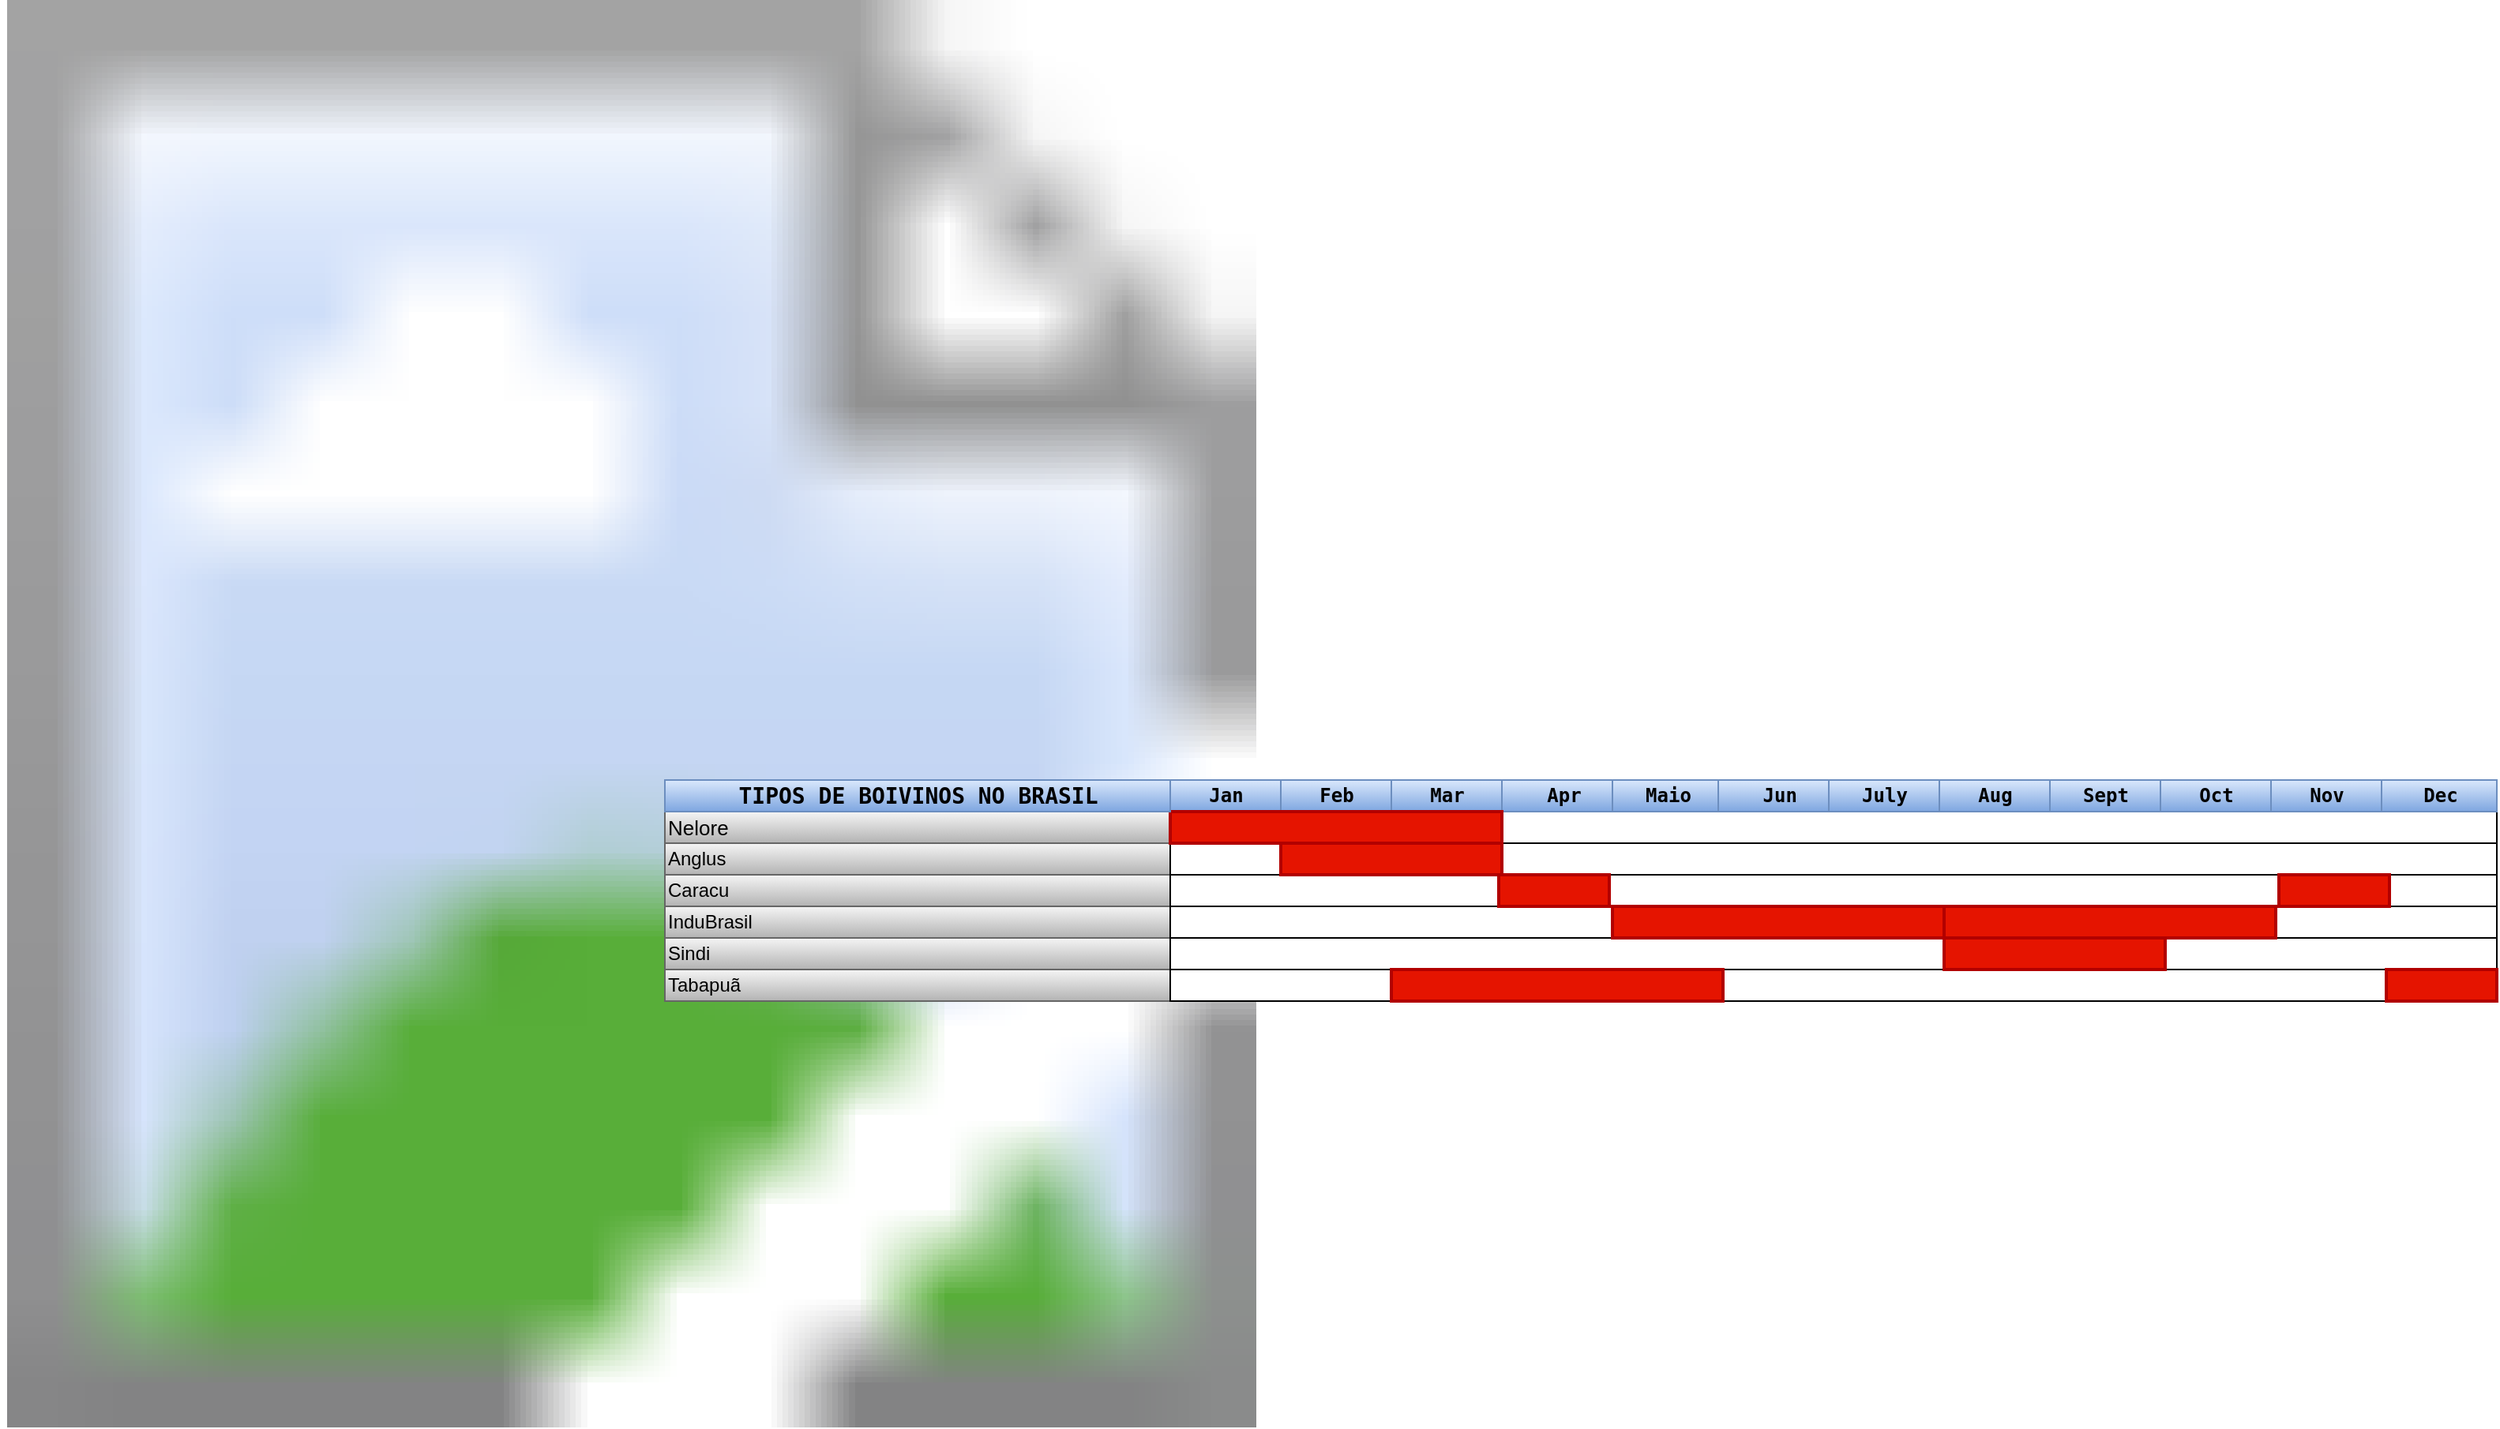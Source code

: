 <mxfile version="16.6.4" type="github">
  <diagram name="Page-1" id="fc2ac565-0d4e-3f0d-88b0-a54af1634ed7">
    <mxGraphModel dx="965" dy="512" grid="0" gridSize="10" guides="1" tooltips="1" connect="0" arrows="1" fold="1" page="0" pageScale="1.5" pageWidth="1169" pageHeight="827" backgroundImage="{&quot;src&quot;:&quot;https://cdn-0.imagensemoldes.com.br/wp-content/uploads/2020/11/Grafico-Boi-PNG.png&quot;,&quot;width&quot;:&quot;800&quot;,&quot;height&quot;:&quot;904&quot;,&quot;x&quot;:0,&quot;y&quot;:0}" math="0" shadow="0">
      <root>
        <mxCell id="0" style=";html=1;" />
        <mxCell id="1" style=";html=1;" parent="0" />
        <mxCell id="75" value="&lt;span style=&quot;font-size: 13px&quot;&gt;Nelore&lt;/span&gt;" style="align=left;html=1;rounded=0;fillColor=#f5f5f5;gradientColor=#b3b3b3;strokeColor=#666666;" parent="1" vertex="1">
          <mxGeometry x="421" y="514" width="320" height="20" as="geometry" />
        </mxCell>
        <mxCell id="80" value="Anglus" style="align=left;html=1;rounded=0;fillColor=#f5f5f5;gradientColor=#b3b3b3;strokeColor=#666666;" parent="1" vertex="1">
          <mxGeometry x="421" y="534.0" width="320" height="20" as="geometry" />
        </mxCell>
        <mxCell id="85" value="Caracu" style="align=left;html=1;rounded=0;fillColor=#f5f5f5;gradientColor=#b3b3b3;strokeColor=#666666;" parent="1" vertex="1">
          <mxGeometry x="421.0" y="554.0" width="320.0" height="20" as="geometry" />
        </mxCell>
        <mxCell id="90" value="InduBrasil" style="align=left;html=1;rounded=0;fillColor=#f5f5f5;gradientColor=#b3b3b3;strokeColor=#666666;" parent="1" vertex="1">
          <mxGeometry x="421.0" y="574.0" width="320.0" height="20" as="geometry" />
        </mxCell>
        <mxCell id="95" value="Sindi" style="align=left;html=1;rounded=0;fillColor=#f5f5f5;gradientColor=#b3b3b3;strokeColor=#666666;" parent="1" vertex="1">
          <mxGeometry x="421.0" y="594.0" width="320.0" height="20" as="geometry" />
        </mxCell>
        <mxCell id="100" value="Tabapuã" style="align=left;html=1;rounded=0;fillColor=#f5f5f5;gradientColor=#b3b3b3;strokeColor=#666666;" parent="1" vertex="1">
          <mxGeometry x="421.0" y="614.0" width="320.0" height="20" as="geometry" />
        </mxCell>
        <mxCell id="67c90442a009f359-291" value="" style="align=left;html=1;rounded=0;" parent="1" vertex="1">
          <mxGeometry x="741" y="514" width="840" height="20" as="geometry" />
        </mxCell>
        <mxCell id="4" value="&lt;pre&gt;&lt;b&gt;Jan&lt;/b&gt;&lt;/pre&gt;" style="strokeWidth=1;fontStyle=0;html=1;rounded=0;fillColor=#dae8fc;gradientColor=#7ea6e0;strokeColor=#6c8ebf;" parent="1" vertex="1">
          <mxGeometry x="741" y="494" width="70" height="20" as="geometry" />
        </mxCell>
        <mxCell id="67c90442a009f359-278" value="&lt;pre&gt;&lt;b&gt;Feb&lt;/b&gt;&lt;/pre&gt;" style="strokeWidth=1;fontStyle=0;html=1;rounded=0;fillColor=#dae8fc;gradientColor=#7ea6e0;strokeColor=#6c8ebf;" parent="1" vertex="1">
          <mxGeometry x="811" y="494" width="70" height="20" as="geometry" />
        </mxCell>
        <mxCell id="67c90442a009f359-279" value="&lt;pre&gt;&lt;b&gt;Mar&lt;/b&gt;&lt;/pre&gt;" style="strokeWidth=1;fontStyle=0;html=1;rounded=0;fillColor=#dae8fc;gradientColor=#7ea6e0;strokeColor=#6c8ebf;" parent="1" vertex="1">
          <mxGeometry x="881" y="494" width="70" height="20" as="geometry" />
        </mxCell>
        <mxCell id="67c90442a009f359-280" value="&lt;pre&gt;&lt;b&gt;Apr&lt;/b&gt;&lt;/pre&gt;" style="strokeWidth=1;fontStyle=0;html=1;rounded=0;fillColor=#dae8fc;gradientColor=#7ea6e0;strokeColor=#6c8ebf;" parent="1" vertex="1">
          <mxGeometry x="951" y="494" width="77" height="20" as="geometry" />
        </mxCell>
        <mxCell id="67c90442a009f359-281" value="&lt;pre&gt;&lt;b&gt;Maio&lt;/b&gt;&lt;/pre&gt;" style="strokeWidth=1;fontStyle=0;html=1;rounded=0;fillColor=#dae8fc;gradientColor=#7ea6e0;strokeColor=#6c8ebf;" parent="1" vertex="1">
          <mxGeometry x="1021" y="494" width="70" height="20" as="geometry" />
        </mxCell>
        <mxCell id="67c90442a009f359-282" value="&lt;pre&gt;&lt;b&gt; Jun&lt;/b&gt;&lt;/pre&gt;" style="strokeWidth=1;fontStyle=0;html=1;rounded=0;fillColor=#dae8fc;gradientColor=#7ea6e0;strokeColor=#6c8ebf;" parent="1" vertex="1">
          <mxGeometry x="1088" y="494" width="70" height="20" as="geometry" />
        </mxCell>
        <mxCell id="67c90442a009f359-284" value="&lt;pre&gt;&lt;b&gt;Aug&lt;/b&gt;&lt;/pre&gt;" style="strokeWidth=1;fontStyle=0;html=1;rounded=0;fillColor=#dae8fc;gradientColor=#7ea6e0;strokeColor=#6c8ebf;" parent="1" vertex="1">
          <mxGeometry x="1228" y="494" width="70" height="20" as="geometry" />
        </mxCell>
        <mxCell id="67c90442a009f359-283" value="&lt;pre&gt;&lt;b&gt;July&lt;/b&gt;&lt;/pre&gt;" style="strokeWidth=1;fontStyle=0;html=1;rounded=0;fillColor=#dae8fc;gradientColor=#7ea6e0;strokeColor=#6c8ebf;" parent="1" vertex="1">
          <mxGeometry x="1158" y="494" width="70" height="20" as="geometry" />
        </mxCell>
        <mxCell id="67c90442a009f359-285" value="&lt;pre&gt;&lt;b&gt;Sept&lt;/b&gt;&lt;/pre&gt;" style="strokeWidth=1;fontStyle=0;html=1;rounded=0;fillColor=#dae8fc;gradientColor=#7ea6e0;strokeColor=#6c8ebf;" parent="1" vertex="1">
          <mxGeometry x="1298" y="494" width="70" height="20" as="geometry" />
        </mxCell>
        <mxCell id="67c90442a009f359-286" value="&lt;pre&gt;&lt;b&gt;Oct&lt;/b&gt;&lt;/pre&gt;" style="strokeWidth=1;fontStyle=0;html=1;rounded=0;fillColor=#dae8fc;gradientColor=#7ea6e0;strokeColor=#6c8ebf;" parent="1" vertex="1">
          <mxGeometry x="1368" y="494" width="70" height="20" as="geometry" />
        </mxCell>
        <mxCell id="67c90442a009f359-287" value="&lt;pre&gt;&lt;b&gt;Nov&lt;/b&gt;&lt;/pre&gt;" style="strokeWidth=1;fontStyle=0;html=1;rounded=0;fillColor=#dae8fc;gradientColor=#7ea6e0;strokeColor=#6c8ebf;" parent="1" vertex="1">
          <mxGeometry x="1438" y="494" width="70" height="20" as="geometry" />
        </mxCell>
        <mxCell id="67c90442a009f359-288" value="&lt;pre&gt;&lt;b&gt;Dec&lt;/b&gt;&lt;/pre&gt;" style="strokeWidth=1;fontStyle=0;html=1;rounded=0;fillColor=#dae8fc;gradientColor=#7ea6e0;strokeColor=#6c8ebf;" parent="1" vertex="1">
          <mxGeometry x="1508" y="494" width="73" height="20" as="geometry" />
        </mxCell>
        <mxCell id="67c90442a009f359-292" value="" style="align=left;html=1;rounded=0;" parent="1" vertex="1">
          <mxGeometry x="741" y="534" width="840" height="20" as="geometry" />
        </mxCell>
        <mxCell id="67c90442a009f359-293" value="" style="align=left;html=1;rounded=0;" parent="1" vertex="1">
          <mxGeometry x="741" y="554" width="840" height="20" as="geometry" />
        </mxCell>
        <mxCell id="67c90442a009f359-294" value="" style="align=left;html=1;rounded=0;" parent="1" vertex="1">
          <mxGeometry x="741" y="574" width="840" height="20" as="geometry" />
        </mxCell>
        <mxCell id="67c90442a009f359-295" value="" style="align=left;html=1;rounded=0;" parent="1" vertex="1">
          <mxGeometry x="741" y="594" width="840" height="20" as="geometry" />
        </mxCell>
        <mxCell id="67c90442a009f359-296" value="" style="align=left;html=1;rounded=0;" parent="1" vertex="1">
          <mxGeometry x="741" y="614" width="840" height="20" as="geometry" />
        </mxCell>
        <mxCell id="67c90442a009f359-299" value="" style="whiteSpace=wrap;html=1;strokeWidth=2;fontSize=14;align=center;rounded=0;fillColor=#e51400;fontColor=#ffffff;strokeColor=#B20000;" parent="1" vertex="1">
          <mxGeometry x="741" y="514" width="210" height="20" as="geometry" />
        </mxCell>
        <mxCell id="67c90442a009f359-300" value="" style="whiteSpace=wrap;html=1;strokeWidth=2;fontSize=14;align=center;rounded=0;fillColor=#e51400;fontColor=#ffffff;strokeColor=#B20000;" parent="1" vertex="1">
          <mxGeometry x="811" y="534" width="140" height="20" as="geometry" />
        </mxCell>
        <mxCell id="67c90442a009f359-301" value="" style="whiteSpace=wrap;html=1;strokeWidth=2;fontSize=14;align=center;rounded=0;fillColor=#e51400;fontColor=#ffffff;strokeColor=#B20000;" parent="1" vertex="1">
          <mxGeometry x="949" y="554" width="70" height="20" as="geometry" />
        </mxCell>
        <mxCell id="67c90442a009f359-302" value="" style="whiteSpace=wrap;html=1;strokeWidth=2;fontSize=14;align=center;rounded=0;fillColor=#e51400;fontColor=#ffffff;strokeColor=#B20000;" parent="1" vertex="1">
          <mxGeometry x="1021" y="574" width="210" height="20" as="geometry" />
        </mxCell>
        <mxCell id="67c90442a009f359-303" value="" style="whiteSpace=wrap;html=1;strokeWidth=2;fontSize=14;align=center;rounded=0;glass=0;fillColor=#e51400;fontColor=#ffffff;strokeColor=#B20000;" parent="1" vertex="1">
          <mxGeometry x="1231" y="594" width="140" height="20" as="geometry" />
        </mxCell>
        <mxCell id="67c90442a009f359-304" value="" style="whiteSpace=wrap;html=1;strokeWidth=2;fontSize=14;align=center;rounded=0;fillColor=#e51400;fontColor=#ffffff;strokeColor=#B20000;" parent="1" vertex="1">
          <mxGeometry x="881" y="614" width="210" height="20" as="geometry" />
        </mxCell>
        <mxCell id="2" value="&lt;pre&gt;&lt;font style=&quot;font-size: 14px&quot;&gt;&lt;b&gt;TIPOS DE BOIVINOS NO BRASIL&lt;/b&gt;&lt;/font&gt;&lt;/pre&gt;" style="strokeWidth=1;fontStyle=0;html=1;rounded=0;backgroundOutline=0;comic=0;fillColor=#dae8fc;strokeColor=#6c8ebf;gradientColor=#7ea6e0;" parent="1" vertex="1">
          <mxGeometry x="421" y="494" width="320" height="20" as="geometry" />
        </mxCell>
        <mxCell id="k-wPxzq8uyt49FvIkgI0-135" value="" style="whiteSpace=wrap;html=1;strokeWidth=2;fontSize=14;align=center;rounded=0;fillColor=#e51400;fontColor=#ffffff;strokeColor=#B20000;" parent="1" vertex="1">
          <mxGeometry x="1443" y="554" width="70" height="20" as="geometry" />
        </mxCell>
        <mxCell id="k-wPxzq8uyt49FvIkgI0-136" value="" style="whiteSpace=wrap;html=1;strokeWidth=2;fontSize=14;align=center;rounded=0;fillColor=#e51400;fontColor=#ffffff;strokeColor=#B20000;" parent="1" vertex="1">
          <mxGeometry x="1231" y="574" width="210" height="20" as="geometry" />
        </mxCell>
        <mxCell id="k-wPxzq8uyt49FvIkgI0-137" value="" style="whiteSpace=wrap;html=1;strokeWidth=2;fontSize=14;align=center;rounded=0;fillColor=#e51400;fontColor=#ffffff;strokeColor=#B20000;" parent="1" vertex="1">
          <mxGeometry x="1511" y="614" width="70" height="20" as="geometry" />
        </mxCell>
      </root>
    </mxGraphModel>
  </diagram>
</mxfile>

